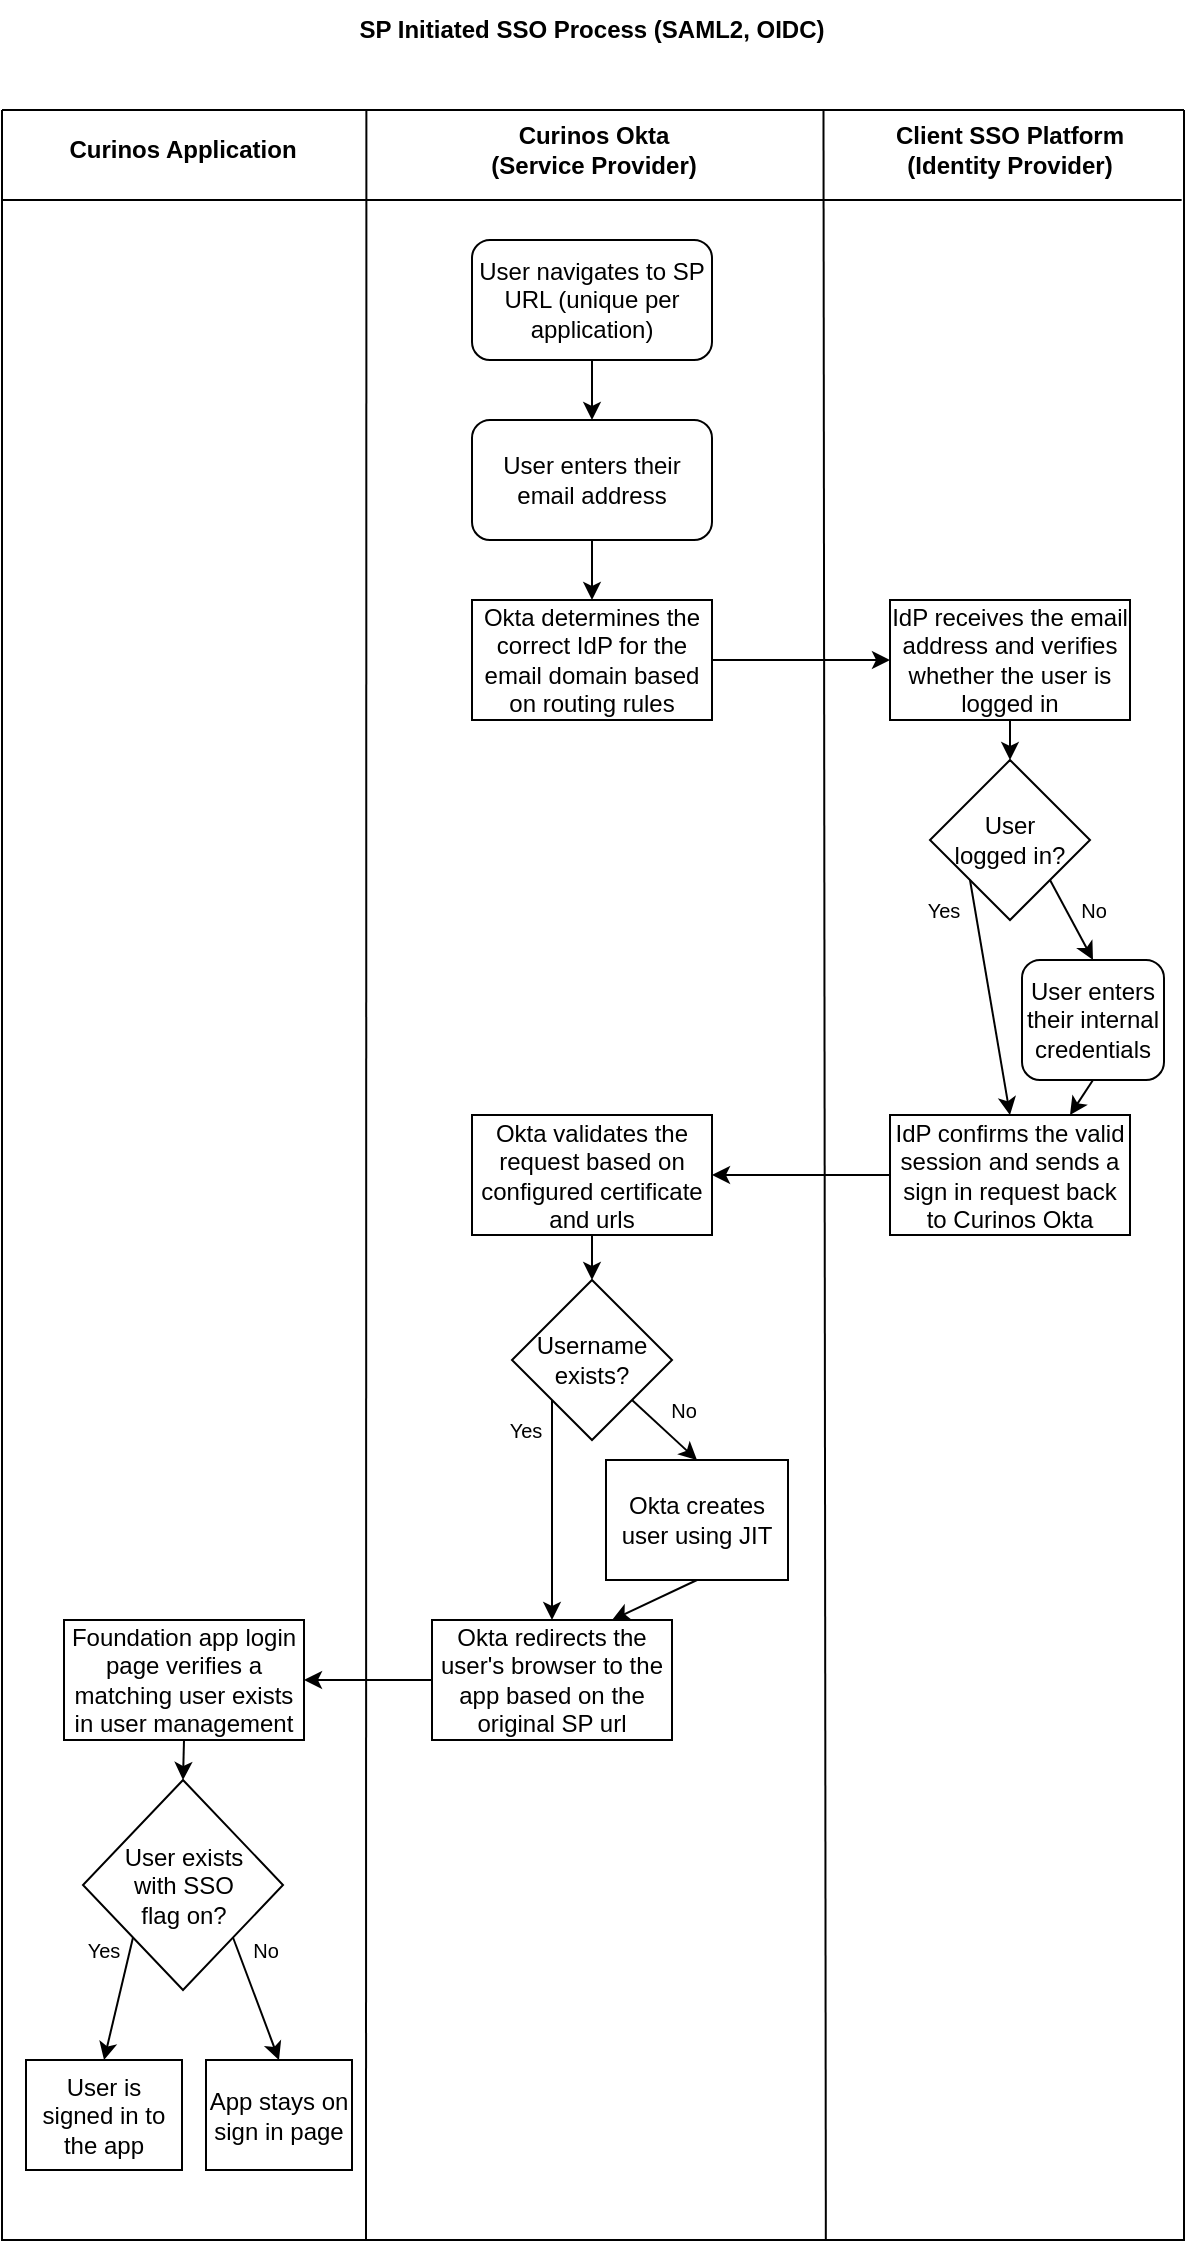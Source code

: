 <mxfile version="23.0.1" type="github" pages="2">
  <diagram id="prtHgNgQTEPvFCAcTncT" name="Page-1">
    <mxGraphModel dx="1304" dy="678" grid="1" gridSize="10" guides="1" tooltips="1" connect="1" arrows="1" fold="1" page="1" pageScale="1" pageWidth="827" pageHeight="1169" math="0" shadow="0">
      <root>
        <mxCell id="0" />
        <mxCell id="1" parent="0" />
        <mxCell id="BegDkbqegO8Gi961gScc-64" value="" style="swimlane;startSize=0;" vertex="1" parent="1">
          <mxGeometry x="118" y="75" width="591" height="1065" as="geometry" />
        </mxCell>
        <mxCell id="BegDkbqegO8Gi961gScc-70" value="&lt;b&gt;Curinos Application&lt;/b&gt;" style="text;strokeColor=none;align=center;fillColor=none;html=1;verticalAlign=middle;whiteSpace=wrap;rounded=0;" vertex="1" parent="BegDkbqegO8Gi961gScc-64">
          <mxGeometry x="31" y="5" width="119" height="30" as="geometry" />
        </mxCell>
        <mxCell id="BegDkbqegO8Gi961gScc-71" value="&lt;b&gt;Curinos Okta (Service Provider)&lt;/b&gt;" style="text;strokeColor=none;align=center;fillColor=none;html=1;verticalAlign=middle;whiteSpace=wrap;rounded=0;" vertex="1" parent="BegDkbqegO8Gi961gScc-64">
          <mxGeometry x="242" y="5" width="108" height="30" as="geometry" />
        </mxCell>
        <mxCell id="BegDkbqegO8Gi961gScc-73" value="&lt;b&gt;Client SSO Platform (Identity Provider)&lt;/b&gt;" style="text;strokeColor=none;align=center;fillColor=none;html=1;verticalAlign=middle;whiteSpace=wrap;rounded=0;" vertex="1" parent="BegDkbqegO8Gi961gScc-64">
          <mxGeometry x="441" y="5" width="126" height="30" as="geometry" />
        </mxCell>
        <mxCell id="BegDkbqegO8Gi961gScc-75" value="User navigates to SP URL (unique per application)" style="rounded=1;whiteSpace=wrap;html=1;" vertex="1" parent="BegDkbqegO8Gi961gScc-64">
          <mxGeometry x="235" y="65" width="120" height="60" as="geometry" />
        </mxCell>
        <mxCell id="BegDkbqegO8Gi961gScc-77" value="User enters their email address" style="rounded=1;whiteSpace=wrap;html=1;" vertex="1" parent="BegDkbqegO8Gi961gScc-64">
          <mxGeometry x="235" y="155" width="120" height="60" as="geometry" />
        </mxCell>
        <mxCell id="BegDkbqegO8Gi961gScc-76" value="" style="endArrow=classic;html=1;rounded=0;exitX=0.5;exitY=1;exitDx=0;exitDy=0;entryX=0.5;entryY=0;entryDx=0;entryDy=0;" edge="1" parent="BegDkbqegO8Gi961gScc-64" source="BegDkbqegO8Gi961gScc-75" target="BegDkbqegO8Gi961gScc-77">
          <mxGeometry width="50" height="50" relative="1" as="geometry">
            <mxPoint x="311" y="175" as="sourcePoint" />
            <mxPoint x="361" y="125" as="targetPoint" />
          </mxGeometry>
        </mxCell>
        <mxCell id="BegDkbqegO8Gi961gScc-80" value="Okta determines the correct IdP for the email domain based on routing rules" style="rounded=0;whiteSpace=wrap;html=1;" vertex="1" parent="BegDkbqegO8Gi961gScc-64">
          <mxGeometry x="235" y="245" width="120" height="60" as="geometry" />
        </mxCell>
        <mxCell id="BegDkbqegO8Gi961gScc-81" value="" style="endArrow=classic;html=1;rounded=0;exitX=0.5;exitY=1;exitDx=0;exitDy=0;entryX=0.5;entryY=0;entryDx=0;entryDy=0;" edge="1" parent="BegDkbqegO8Gi961gScc-64" source="BegDkbqegO8Gi961gScc-77" target="BegDkbqegO8Gi961gScc-80">
          <mxGeometry width="50" height="50" relative="1" as="geometry">
            <mxPoint x="311" y="235" as="sourcePoint" />
            <mxPoint x="361" y="185" as="targetPoint" />
          </mxGeometry>
        </mxCell>
        <mxCell id="BegDkbqegO8Gi961gScc-68" value="" style="endArrow=none;html=1;rounded=0;entryX=0.25;entryY=0;entryDx=0;entryDy=0;exitX=0.289;exitY=1;exitDx=0;exitDy=0;exitPerimeter=0;" edge="1" parent="BegDkbqegO8Gi961gScc-64">
          <mxGeometry width="50" height="50" relative="1" as="geometry">
            <mxPoint x="181.999" y="1065" as="sourcePoint" />
            <mxPoint x="182.2" as="targetPoint" />
          </mxGeometry>
        </mxCell>
        <mxCell id="BegDkbqegO8Gi961gScc-83" value="IdP receives the email address and verifies whether the user is logged in" style="rounded=0;whiteSpace=wrap;html=1;" vertex="1" parent="BegDkbqegO8Gi961gScc-64">
          <mxGeometry x="444" y="245" width="120" height="60" as="geometry" />
        </mxCell>
        <mxCell id="BegDkbqegO8Gi961gScc-84" value="" style="endArrow=classic;html=1;rounded=0;entryX=0;entryY=0.5;entryDx=0;entryDy=0;exitX=1;exitY=0.5;exitDx=0;exitDy=0;" edge="1" parent="BegDkbqegO8Gi961gScc-64" source="BegDkbqegO8Gi961gScc-80" target="BegDkbqegO8Gi961gScc-83">
          <mxGeometry width="50" height="50" relative="1" as="geometry">
            <mxPoint x="321" y="265" as="sourcePoint" />
            <mxPoint x="371" y="215" as="targetPoint" />
          </mxGeometry>
        </mxCell>
        <mxCell id="BegDkbqegO8Gi961gScc-85" value="User &lt;br&gt;logged in?" style="rhombus;whiteSpace=wrap;html=1;" vertex="1" parent="BegDkbqegO8Gi961gScc-64">
          <mxGeometry x="464" y="325" width="80" height="80" as="geometry" />
        </mxCell>
        <mxCell id="BegDkbqegO8Gi961gScc-86" value="" style="endArrow=classic;html=1;rounded=0;entryX=0.5;entryY=0;entryDx=0;entryDy=0;exitX=0.5;exitY=1;exitDx=0;exitDy=0;" edge="1" parent="BegDkbqegO8Gi961gScc-64" source="BegDkbqegO8Gi961gScc-83" target="BegDkbqegO8Gi961gScc-85">
          <mxGeometry width="50" height="50" relative="1" as="geometry">
            <mxPoint x="411" y="365" as="sourcePoint" />
            <mxPoint x="461" y="315" as="targetPoint" />
          </mxGeometry>
        </mxCell>
        <mxCell id="BegDkbqegO8Gi961gScc-88" value="" style="endArrow=classic;html=1;rounded=0;exitX=1;exitY=1;exitDx=0;exitDy=0;entryX=0.5;entryY=0;entryDx=0;entryDy=0;" edge="1" parent="BegDkbqegO8Gi961gScc-64" source="BegDkbqegO8Gi961gScc-85" target="BegDkbqegO8Gi961gScc-90">
          <mxGeometry width="50" height="50" relative="1" as="geometry">
            <mxPoint x="501" y="465" as="sourcePoint" />
            <mxPoint x="551" y="415" as="targetPoint" />
          </mxGeometry>
        </mxCell>
        <mxCell id="BegDkbqegO8Gi961gScc-90" value="User enters their internal credentials" style="rounded=1;whiteSpace=wrap;html=1;" vertex="1" parent="BegDkbqegO8Gi961gScc-64">
          <mxGeometry x="510" y="425" width="71" height="60" as="geometry" />
        </mxCell>
        <mxCell id="BegDkbqegO8Gi961gScc-91" value="IdP confirms the valid session and sends a sign in request back to Curinos Okta" style="rounded=0;whiteSpace=wrap;html=1;" vertex="1" parent="BegDkbqegO8Gi961gScc-64">
          <mxGeometry x="444" y="502.5" width="120" height="60" as="geometry" />
        </mxCell>
        <mxCell id="BegDkbqegO8Gi961gScc-92" value="" style="endArrow=classic;html=1;rounded=0;exitX=0;exitY=1;exitDx=0;exitDy=0;entryX=0.5;entryY=0;entryDx=0;entryDy=0;" edge="1" parent="BegDkbqegO8Gi961gScc-64" source="BegDkbqegO8Gi961gScc-85" target="BegDkbqegO8Gi961gScc-91">
          <mxGeometry width="50" height="50" relative="1" as="geometry">
            <mxPoint x="331" y="495" as="sourcePoint" />
            <mxPoint x="381" y="445" as="targetPoint" />
          </mxGeometry>
        </mxCell>
        <mxCell id="BegDkbqegO8Gi961gScc-93" value="" style="endArrow=classic;html=1;rounded=0;exitX=0.5;exitY=1;exitDx=0;exitDy=0;entryX=0.75;entryY=0;entryDx=0;entryDy=0;" edge="1" parent="BegDkbqegO8Gi961gScc-64" source="BegDkbqegO8Gi961gScc-90" target="BegDkbqegO8Gi961gScc-91">
          <mxGeometry width="50" height="50" relative="1" as="geometry">
            <mxPoint x="331" y="495" as="sourcePoint" />
            <mxPoint x="381" y="445" as="targetPoint" />
          </mxGeometry>
        </mxCell>
        <mxCell id="BegDkbqegO8Gi961gScc-95" value="&lt;font style=&quot;font-size: 10px;&quot;&gt;Yes&lt;/font&gt;" style="text;strokeColor=none;align=center;fillColor=none;html=1;verticalAlign=middle;whiteSpace=wrap;rounded=0;" vertex="1" parent="BegDkbqegO8Gi961gScc-64">
          <mxGeometry x="441" y="385" width="60" height="30" as="geometry" />
        </mxCell>
        <mxCell id="BegDkbqegO8Gi961gScc-96" value="&lt;font style=&quot;font-size: 10px;&quot;&gt;No&lt;/font&gt;" style="text;strokeColor=none;align=center;fillColor=none;html=1;verticalAlign=middle;whiteSpace=wrap;rounded=0;" vertex="1" parent="BegDkbqegO8Gi961gScc-64">
          <mxGeometry x="515.5" y="385" width="60" height="30" as="geometry" />
        </mxCell>
        <mxCell id="BegDkbqegO8Gi961gScc-97" value="Okta validates the request based on configured certificate and urls" style="rounded=0;whiteSpace=wrap;html=1;" vertex="1" parent="BegDkbqegO8Gi961gScc-64">
          <mxGeometry x="235" y="502.5" width="120" height="60" as="geometry" />
        </mxCell>
        <mxCell id="BegDkbqegO8Gi961gScc-98" value="" style="endArrow=classic;html=1;rounded=0;exitX=0;exitY=0.5;exitDx=0;exitDy=0;entryX=1;entryY=0.5;entryDx=0;entryDy=0;" edge="1" parent="BegDkbqegO8Gi961gScc-64" source="BegDkbqegO8Gi961gScc-91" target="BegDkbqegO8Gi961gScc-97">
          <mxGeometry width="50" height="50" relative="1" as="geometry">
            <mxPoint x="371" y="535" as="sourcePoint" />
            <mxPoint x="421" y="485" as="targetPoint" />
          </mxGeometry>
        </mxCell>
        <mxCell id="BegDkbqegO8Gi961gScc-72" value="" style="endArrow=none;html=1;rounded=0;entryX=0.998;entryY=0.087;entryDx=0;entryDy=0;entryPerimeter=0;exitX=0;exitY=0.087;exitDx=0;exitDy=0;exitPerimeter=0;" edge="1" parent="BegDkbqegO8Gi961gScc-64">
          <mxGeometry width="50" height="50" relative="1" as="geometry">
            <mxPoint y="45.005" as="sourcePoint" />
            <mxPoint x="589.818" y="45.005" as="targetPoint" />
          </mxGeometry>
        </mxCell>
        <mxCell id="BegDkbqegO8Gi961gScc-99" value="Username exists?" style="rhombus;whiteSpace=wrap;html=1;" vertex="1" parent="BegDkbqegO8Gi961gScc-64">
          <mxGeometry x="255" y="585" width="80" height="80" as="geometry" />
        </mxCell>
        <mxCell id="BegDkbqegO8Gi961gScc-100" value="" style="endArrow=classic;html=1;rounded=0;exitX=0.5;exitY=1;exitDx=0;exitDy=0;entryX=0.5;entryY=0;entryDx=0;entryDy=0;" edge="1" parent="BegDkbqegO8Gi961gScc-64" source="BegDkbqegO8Gi961gScc-97" target="BegDkbqegO8Gi961gScc-99">
          <mxGeometry width="50" height="50" relative="1" as="geometry">
            <mxPoint x="291" y="625" as="sourcePoint" />
            <mxPoint x="341" y="575" as="targetPoint" />
          </mxGeometry>
        </mxCell>
        <mxCell id="BegDkbqegO8Gi961gScc-101" value="" style="endArrow=classic;html=1;rounded=0;exitX=1;exitY=1;exitDx=0;exitDy=0;entryX=0.5;entryY=0;entryDx=0;entryDy=0;" edge="1" parent="BegDkbqegO8Gi961gScc-64" source="BegDkbqegO8Gi961gScc-99" target="BegDkbqegO8Gi961gScc-102">
          <mxGeometry width="50" height="50" relative="1" as="geometry">
            <mxPoint x="331" y="775" as="sourcePoint" />
            <mxPoint x="351" y="695" as="targetPoint" />
          </mxGeometry>
        </mxCell>
        <mxCell id="BegDkbqegO8Gi961gScc-102" value="Okta creates user using JIT" style="rounded=0;whiteSpace=wrap;html=1;" vertex="1" parent="BegDkbqegO8Gi961gScc-64">
          <mxGeometry x="302" y="675" width="91" height="60" as="geometry" />
        </mxCell>
        <mxCell id="BegDkbqegO8Gi961gScc-103" value="&lt;font style=&quot;font-size: 10px;&quot;&gt;No&lt;/font&gt;" style="text;strokeColor=none;align=center;fillColor=none;html=1;verticalAlign=middle;whiteSpace=wrap;rounded=0;" vertex="1" parent="BegDkbqegO8Gi961gScc-64">
          <mxGeometry x="311" y="635" width="60" height="30" as="geometry" />
        </mxCell>
        <mxCell id="BegDkbqegO8Gi961gScc-105" value="" style="endArrow=classic;html=1;rounded=0;exitX=0;exitY=1;exitDx=0;exitDy=0;entryX=0.5;entryY=0;entryDx=0;entryDy=0;" edge="1" parent="BegDkbqegO8Gi961gScc-64" source="BegDkbqegO8Gi961gScc-99" target="BegDkbqegO8Gi961gScc-108">
          <mxGeometry width="50" height="50" relative="1" as="geometry">
            <mxPoint x="221" y="775" as="sourcePoint" />
            <mxPoint x="295" y="795" as="targetPoint" />
          </mxGeometry>
        </mxCell>
        <mxCell id="BegDkbqegO8Gi961gScc-106" value="" style="endArrow=classic;html=1;rounded=0;exitX=0.5;exitY=1;exitDx=0;exitDy=0;entryX=0.75;entryY=0;entryDx=0;entryDy=0;" edge="1" parent="BegDkbqegO8Gi961gScc-64" source="BegDkbqegO8Gi961gScc-102" target="BegDkbqegO8Gi961gScc-108">
          <mxGeometry width="50" height="50" relative="1" as="geometry">
            <mxPoint x="261" y="775" as="sourcePoint" />
            <mxPoint x="315" y="815" as="targetPoint" />
          </mxGeometry>
        </mxCell>
        <mxCell id="BegDkbqegO8Gi961gScc-107" value="&lt;font style=&quot;font-size: 10px;&quot;&gt;Yes&lt;/font&gt;" style="text;strokeColor=none;align=center;fillColor=none;html=1;verticalAlign=middle;whiteSpace=wrap;rounded=0;" vertex="1" parent="BegDkbqegO8Gi961gScc-64">
          <mxGeometry x="232" y="645" width="60" height="30" as="geometry" />
        </mxCell>
        <mxCell id="BegDkbqegO8Gi961gScc-108" value="Okta redirects the user&#39;s browser to the app based on the original SP url" style="rounded=0;whiteSpace=wrap;html=1;" vertex="1" parent="BegDkbqegO8Gi961gScc-64">
          <mxGeometry x="215" y="755" width="120" height="60" as="geometry" />
        </mxCell>
        <mxCell id="BegDkbqegO8Gi961gScc-109" value="Foundation app login page verifies a matching user exists in user management" style="rounded=0;whiteSpace=wrap;html=1;" vertex="1" parent="BegDkbqegO8Gi961gScc-64">
          <mxGeometry x="31" y="755" width="120" height="60" as="geometry" />
        </mxCell>
        <mxCell id="BegDkbqegO8Gi961gScc-110" value="" style="endArrow=classic;html=1;rounded=0;exitX=0;exitY=0.5;exitDx=0;exitDy=0;entryX=1;entryY=0.5;entryDx=0;entryDy=0;" edge="1" parent="BegDkbqegO8Gi961gScc-64" source="BegDkbqegO8Gi961gScc-108" target="BegDkbqegO8Gi961gScc-109">
          <mxGeometry width="50" height="50" relative="1" as="geometry">
            <mxPoint x="261" y="775" as="sourcePoint" />
            <mxPoint x="311" y="725" as="targetPoint" />
          </mxGeometry>
        </mxCell>
        <mxCell id="BegDkbqegO8Gi961gScc-112" value="User exists &lt;br&gt;with SSO &lt;br&gt;flag on?" style="rhombus;whiteSpace=wrap;html=1;" vertex="1" parent="BegDkbqegO8Gi961gScc-64">
          <mxGeometry x="40.5" y="835" width="100" height="105" as="geometry" />
        </mxCell>
        <mxCell id="BegDkbqegO8Gi961gScc-113" value="" style="endArrow=classic;html=1;rounded=0;exitX=0.5;exitY=1;exitDx=0;exitDy=0;entryX=0.5;entryY=0;entryDx=0;entryDy=0;" edge="1" parent="BegDkbqegO8Gi961gScc-64" source="BegDkbqegO8Gi961gScc-109" target="BegDkbqegO8Gi961gScc-112">
          <mxGeometry width="50" height="50" relative="1" as="geometry">
            <mxPoint x="162" y="855" as="sourcePoint" />
            <mxPoint x="212" y="805" as="targetPoint" />
          </mxGeometry>
        </mxCell>
        <mxCell id="BegDkbqegO8Gi961gScc-114" value="App stays on sign in page" style="rounded=0;whiteSpace=wrap;html=1;" vertex="1" parent="BegDkbqegO8Gi961gScc-64">
          <mxGeometry x="102" y="975" width="73" height="55" as="geometry" />
        </mxCell>
        <mxCell id="BegDkbqegO8Gi961gScc-115" value="" style="endArrow=classic;html=1;rounded=0;exitX=1;exitY=1;exitDx=0;exitDy=0;entryX=0.5;entryY=0;entryDx=0;entryDy=0;" edge="1" parent="BegDkbqegO8Gi961gScc-64" source="BegDkbqegO8Gi961gScc-112" target="BegDkbqegO8Gi961gScc-114">
          <mxGeometry width="50" height="50" relative="1" as="geometry">
            <mxPoint x="252" y="845" as="sourcePoint" />
            <mxPoint x="302" y="795" as="targetPoint" />
          </mxGeometry>
        </mxCell>
        <mxCell id="BegDkbqegO8Gi961gScc-116" value="User is signed in to the app" style="rounded=0;whiteSpace=wrap;html=1;" vertex="1" parent="BegDkbqegO8Gi961gScc-64">
          <mxGeometry x="12" y="975" width="78" height="55" as="geometry" />
        </mxCell>
        <mxCell id="BegDkbqegO8Gi961gScc-117" value="" style="endArrow=classic;html=1;rounded=0;exitX=0;exitY=1;exitDx=0;exitDy=0;entryX=0.5;entryY=0;entryDx=0;entryDy=0;" edge="1" parent="BegDkbqegO8Gi961gScc-64" source="BegDkbqegO8Gi961gScc-112" target="BegDkbqegO8Gi961gScc-116">
          <mxGeometry width="50" height="50" relative="1" as="geometry">
            <mxPoint x="252" y="845" as="sourcePoint" />
            <mxPoint x="302" y="795" as="targetPoint" />
          </mxGeometry>
        </mxCell>
        <mxCell id="BegDkbqegO8Gi961gScc-118" value="&lt;font style=&quot;font-size: 10px;&quot;&gt;Yes&lt;/font&gt;" style="text;strokeColor=none;align=center;fillColor=none;html=1;verticalAlign=middle;whiteSpace=wrap;rounded=0;" vertex="1" parent="BegDkbqegO8Gi961gScc-64">
          <mxGeometry x="21" y="905" width="60" height="30" as="geometry" />
        </mxCell>
        <mxCell id="BegDkbqegO8Gi961gScc-119" value="&lt;font style=&quot;font-size: 10px;&quot;&gt;No&lt;/font&gt;" style="text;strokeColor=none;align=center;fillColor=none;html=1;verticalAlign=middle;whiteSpace=wrap;rounded=0;" vertex="1" parent="BegDkbqegO8Gi961gScc-64">
          <mxGeometry x="102" y="905" width="60" height="30" as="geometry" />
        </mxCell>
        <mxCell id="BegDkbqegO8Gi961gScc-87" value="&lt;b&gt;SP Initiated SSO Process (SAML2, OIDC)&lt;/b&gt;" style="text;strokeColor=none;align=center;fillColor=none;html=1;verticalAlign=middle;whiteSpace=wrap;rounded=0;" vertex="1" parent="1">
          <mxGeometry x="288" y="20" width="250" height="30" as="geometry" />
        </mxCell>
        <mxCell id="BegDkbqegO8Gi961gScc-69" value="" style="endArrow=none;html=1;rounded=0;entryX=0.695;entryY=0;entryDx=0;entryDy=0;exitX=0.697;exitY=1;exitDx=0;exitDy=0;exitPerimeter=0;entryPerimeter=0;" edge="1" parent="1" source="BegDkbqegO8Gi961gScc-64" target="BegDkbqegO8Gi961gScc-64">
          <mxGeometry width="50" height="50" relative="1" as="geometry">
            <mxPoint x="530.002" y="1145" as="sourcePoint" />
            <mxPoint x="530.21" y="80" as="targetPoint" />
          </mxGeometry>
        </mxCell>
      </root>
    </mxGraphModel>
  </diagram>
  <diagram id="QVNl7mM8LNg7PhFAw8r2" name="Page-2">
    <mxGraphModel dx="1434" dy="746" grid="1" gridSize="10" guides="1" tooltips="1" connect="1" arrows="1" fold="1" page="1" pageScale="1" pageWidth="827" pageHeight="1169" math="0" shadow="0">
      <root>
        <mxCell id="0" />
        <mxCell id="1" parent="0" />
        <mxCell id="wnAe5tIJQnrDNo_xFJpX-1" value="" style="swimlane;startSize=0;" vertex="1" parent="1">
          <mxGeometry x="118" y="75" width="591" height="1065" as="geometry" />
        </mxCell>
        <mxCell id="wnAe5tIJQnrDNo_xFJpX-2" value="&lt;b&gt;Curinos Application&lt;/b&gt;" style="text;strokeColor=none;align=center;fillColor=none;html=1;verticalAlign=middle;whiteSpace=wrap;rounded=0;" vertex="1" parent="wnAe5tIJQnrDNo_xFJpX-1">
          <mxGeometry x="31" y="5" width="119" height="30" as="geometry" />
        </mxCell>
        <mxCell id="wnAe5tIJQnrDNo_xFJpX-3" value="&lt;b&gt;Curinos Okta (Service Provider)&lt;/b&gt;" style="text;strokeColor=none;align=center;fillColor=none;html=1;verticalAlign=middle;whiteSpace=wrap;rounded=0;" vertex="1" parent="wnAe5tIJQnrDNo_xFJpX-1">
          <mxGeometry x="242" y="5" width="108" height="30" as="geometry" />
        </mxCell>
        <mxCell id="wnAe5tIJQnrDNo_xFJpX-4" value="&lt;b&gt;Client SSO Platform (Identity Provider)&lt;/b&gt;" style="text;strokeColor=none;align=center;fillColor=none;html=1;verticalAlign=middle;whiteSpace=wrap;rounded=0;" vertex="1" parent="wnAe5tIJQnrDNo_xFJpX-1">
          <mxGeometry x="441" y="5" width="126" height="30" as="geometry" />
        </mxCell>
        <mxCell id="wnAe5tIJQnrDNo_xFJpX-5" value="User navigates to IdP URL (unique per client)" style="rounded=1;whiteSpace=wrap;html=1;" vertex="1" parent="wnAe5tIJQnrDNo_xFJpX-1">
          <mxGeometry x="444" y="65" width="120" height="60" as="geometry" />
        </mxCell>
        <mxCell id="wnAe5tIJQnrDNo_xFJpX-7" value="" style="endArrow=classic;html=1;rounded=0;exitX=0.5;exitY=1;exitDx=0;exitDy=0;entryX=0.5;entryY=0;entryDx=0;entryDy=0;" edge="1" parent="wnAe5tIJQnrDNo_xFJpX-1" source="wnAe5tIJQnrDNo_xFJpX-5" target="wnAe5tIJQnrDNo_xFJpX-13">
          <mxGeometry width="50" height="50" relative="1" as="geometry">
            <mxPoint x="311" y="175" as="sourcePoint" />
            <mxPoint x="504" y="155" as="targetPoint" />
          </mxGeometry>
        </mxCell>
        <mxCell id="wnAe5tIJQnrDNo_xFJpX-10" value="" style="endArrow=none;html=1;rounded=0;entryX=0.25;entryY=0;entryDx=0;entryDy=0;exitX=0.289;exitY=1;exitDx=0;exitDy=0;exitPerimeter=0;" edge="1" parent="wnAe5tIJQnrDNo_xFJpX-1">
          <mxGeometry width="50" height="50" relative="1" as="geometry">
            <mxPoint x="181.999" y="1065" as="sourcePoint" />
            <mxPoint x="182.2" as="targetPoint" />
          </mxGeometry>
        </mxCell>
        <mxCell id="wnAe5tIJQnrDNo_xFJpX-13" value="User &lt;br&gt;logged in?" style="rhombus;whiteSpace=wrap;html=1;" vertex="1" parent="wnAe5tIJQnrDNo_xFJpX-1">
          <mxGeometry x="464" y="145" width="80" height="80" as="geometry" />
        </mxCell>
        <mxCell id="wnAe5tIJQnrDNo_xFJpX-15" value="" style="endArrow=classic;html=1;rounded=0;exitX=1;exitY=1;exitDx=0;exitDy=0;entryX=0.5;entryY=0;entryDx=0;entryDy=0;" edge="1" parent="wnAe5tIJQnrDNo_xFJpX-1" source="wnAe5tIJQnrDNo_xFJpX-13" target="wnAe5tIJQnrDNo_xFJpX-16">
          <mxGeometry width="50" height="50" relative="1" as="geometry">
            <mxPoint x="501" y="465" as="sourcePoint" />
            <mxPoint x="551" y="415" as="targetPoint" />
          </mxGeometry>
        </mxCell>
        <mxCell id="wnAe5tIJQnrDNo_xFJpX-16" value="User enters their internal credentials" style="rounded=1;whiteSpace=wrap;html=1;" vertex="1" parent="wnAe5tIJQnrDNo_xFJpX-1">
          <mxGeometry x="510" y="245" width="71" height="60" as="geometry" />
        </mxCell>
        <mxCell id="wnAe5tIJQnrDNo_xFJpX-17" value="IdP confirms the valid session and sends a sign in request to Curinos Okta" style="rounded=0;whiteSpace=wrap;html=1;" vertex="1" parent="wnAe5tIJQnrDNo_xFJpX-1">
          <mxGeometry x="444" y="322.5" width="120" height="60" as="geometry" />
        </mxCell>
        <mxCell id="wnAe5tIJQnrDNo_xFJpX-18" value="" style="endArrow=classic;html=1;rounded=0;exitX=0;exitY=1;exitDx=0;exitDy=0;entryX=0.5;entryY=0;entryDx=0;entryDy=0;" edge="1" parent="wnAe5tIJQnrDNo_xFJpX-1" source="wnAe5tIJQnrDNo_xFJpX-13" target="wnAe5tIJQnrDNo_xFJpX-17">
          <mxGeometry width="50" height="50" relative="1" as="geometry">
            <mxPoint x="331" y="495" as="sourcePoint" />
            <mxPoint x="381" y="445" as="targetPoint" />
          </mxGeometry>
        </mxCell>
        <mxCell id="wnAe5tIJQnrDNo_xFJpX-19" value="" style="endArrow=classic;html=1;rounded=0;exitX=0.5;exitY=1;exitDx=0;exitDy=0;entryX=0.75;entryY=0;entryDx=0;entryDy=0;" edge="1" parent="wnAe5tIJQnrDNo_xFJpX-1" source="wnAe5tIJQnrDNo_xFJpX-16" target="wnAe5tIJQnrDNo_xFJpX-17">
          <mxGeometry width="50" height="50" relative="1" as="geometry">
            <mxPoint x="331" y="495" as="sourcePoint" />
            <mxPoint x="381" y="445" as="targetPoint" />
          </mxGeometry>
        </mxCell>
        <mxCell id="wnAe5tIJQnrDNo_xFJpX-20" value="&lt;font style=&quot;font-size: 10px;&quot;&gt;Yes&lt;/font&gt;" style="text;strokeColor=none;align=center;fillColor=none;html=1;verticalAlign=middle;whiteSpace=wrap;rounded=0;" vertex="1" parent="wnAe5tIJQnrDNo_xFJpX-1">
          <mxGeometry x="441" y="205" width="60" height="30" as="geometry" />
        </mxCell>
        <mxCell id="wnAe5tIJQnrDNo_xFJpX-21" value="&lt;font style=&quot;font-size: 10px;&quot;&gt;No&lt;/font&gt;" style="text;strokeColor=none;align=center;fillColor=none;html=1;verticalAlign=middle;whiteSpace=wrap;rounded=0;" vertex="1" parent="wnAe5tIJQnrDNo_xFJpX-1">
          <mxGeometry x="515.5" y="195" width="60" height="30" as="geometry" />
        </mxCell>
        <mxCell id="wnAe5tIJQnrDNo_xFJpX-22" value="Okta validates the request based on configured certificate and urls" style="rounded=0;whiteSpace=wrap;html=1;" vertex="1" parent="wnAe5tIJQnrDNo_xFJpX-1">
          <mxGeometry x="235" y="322.5" width="120" height="60" as="geometry" />
        </mxCell>
        <mxCell id="wnAe5tIJQnrDNo_xFJpX-23" value="" style="endArrow=classic;html=1;rounded=0;exitX=0;exitY=0.5;exitDx=0;exitDy=0;entryX=1;entryY=0.5;entryDx=0;entryDy=0;" edge="1" parent="wnAe5tIJQnrDNo_xFJpX-1" source="wnAe5tIJQnrDNo_xFJpX-17" target="wnAe5tIJQnrDNo_xFJpX-22">
          <mxGeometry width="50" height="50" relative="1" as="geometry">
            <mxPoint x="371" y="535" as="sourcePoint" />
            <mxPoint x="421" y="485" as="targetPoint" />
          </mxGeometry>
        </mxCell>
        <mxCell id="wnAe5tIJQnrDNo_xFJpX-24" value="" style="endArrow=none;html=1;rounded=0;entryX=0.998;entryY=0.087;entryDx=0;entryDy=0;entryPerimeter=0;exitX=0;exitY=0.087;exitDx=0;exitDy=0;exitPerimeter=0;" edge="1" parent="wnAe5tIJQnrDNo_xFJpX-1">
          <mxGeometry width="50" height="50" relative="1" as="geometry">
            <mxPoint y="45.005" as="sourcePoint" />
            <mxPoint x="589.818" y="45.005" as="targetPoint" />
          </mxGeometry>
        </mxCell>
        <mxCell id="wnAe5tIJQnrDNo_xFJpX-25" value="Username exists?" style="rhombus;whiteSpace=wrap;html=1;" vertex="1" parent="wnAe5tIJQnrDNo_xFJpX-1">
          <mxGeometry x="255" y="405" width="80" height="80" as="geometry" />
        </mxCell>
        <mxCell id="wnAe5tIJQnrDNo_xFJpX-26" value="" style="endArrow=classic;html=1;rounded=0;exitX=0.5;exitY=1;exitDx=0;exitDy=0;entryX=0.5;entryY=0;entryDx=0;entryDy=0;" edge="1" parent="wnAe5tIJQnrDNo_xFJpX-1" source="wnAe5tIJQnrDNo_xFJpX-22" target="wnAe5tIJQnrDNo_xFJpX-25">
          <mxGeometry width="50" height="50" relative="1" as="geometry">
            <mxPoint x="291" y="625" as="sourcePoint" />
            <mxPoint x="341" y="575" as="targetPoint" />
          </mxGeometry>
        </mxCell>
        <mxCell id="wnAe5tIJQnrDNo_xFJpX-27" value="" style="endArrow=classic;html=1;rounded=0;exitX=1;exitY=1;exitDx=0;exitDy=0;entryX=0.5;entryY=0;entryDx=0;entryDy=0;" edge="1" parent="wnAe5tIJQnrDNo_xFJpX-1" source="wnAe5tIJQnrDNo_xFJpX-25" target="wnAe5tIJQnrDNo_xFJpX-28">
          <mxGeometry width="50" height="50" relative="1" as="geometry">
            <mxPoint x="331" y="775" as="sourcePoint" />
            <mxPoint x="351" y="695" as="targetPoint" />
          </mxGeometry>
        </mxCell>
        <mxCell id="wnAe5tIJQnrDNo_xFJpX-28" value="Okta creates user using JIT" style="rounded=0;whiteSpace=wrap;html=1;" vertex="1" parent="wnAe5tIJQnrDNo_xFJpX-1">
          <mxGeometry x="302" y="495" width="91" height="60" as="geometry" />
        </mxCell>
        <mxCell id="wnAe5tIJQnrDNo_xFJpX-29" value="&lt;font style=&quot;font-size: 10px;&quot;&gt;No&lt;/font&gt;" style="text;strokeColor=none;align=center;fillColor=none;html=1;verticalAlign=middle;whiteSpace=wrap;rounded=0;" vertex="1" parent="wnAe5tIJQnrDNo_xFJpX-1">
          <mxGeometry x="302" y="455" width="60" height="30" as="geometry" />
        </mxCell>
        <mxCell id="wnAe5tIJQnrDNo_xFJpX-30" value="" style="endArrow=classic;html=1;rounded=0;exitX=0;exitY=1;exitDx=0;exitDy=0;entryX=0;entryY=0;entryDx=0;entryDy=0;" edge="1" parent="wnAe5tIJQnrDNo_xFJpX-1" source="wnAe5tIJQnrDNo_xFJpX-25" target="wnAe5tIJQnrDNo_xFJpX-47">
          <mxGeometry width="50" height="50" relative="1" as="geometry">
            <mxPoint x="221" y="775" as="sourcePoint" />
            <mxPoint x="295" y="795" as="targetPoint" />
          </mxGeometry>
        </mxCell>
        <mxCell id="wnAe5tIJQnrDNo_xFJpX-31" value="" style="endArrow=classic;html=1;rounded=0;exitX=0.5;exitY=1;exitDx=0;exitDy=0;entryX=1;entryY=0;entryDx=0;entryDy=0;" edge="1" parent="wnAe5tIJQnrDNo_xFJpX-1" source="wnAe5tIJQnrDNo_xFJpX-28" target="wnAe5tIJQnrDNo_xFJpX-47">
          <mxGeometry width="50" height="50" relative="1" as="geometry">
            <mxPoint x="261" y="775" as="sourcePoint" />
            <mxPoint x="315" y="815" as="targetPoint" />
          </mxGeometry>
        </mxCell>
        <mxCell id="wnAe5tIJQnrDNo_xFJpX-32" value="&lt;font style=&quot;font-size: 10px;&quot;&gt;Yes&lt;/font&gt;" style="text;strokeColor=none;align=center;fillColor=none;html=1;verticalAlign=middle;whiteSpace=wrap;rounded=0;" vertex="1" parent="wnAe5tIJQnrDNo_xFJpX-1">
          <mxGeometry x="232" y="455" width="60" height="30" as="geometry" />
        </mxCell>
        <mxCell id="wnAe5tIJQnrDNo_xFJpX-33" value="Okta redirects the user&#39;s browser to the correct app based on the Relay State" style="rounded=0;whiteSpace=wrap;html=1;" vertex="1" parent="wnAe5tIJQnrDNo_xFJpX-1">
          <mxGeometry x="236" y="700" width="120" height="60" as="geometry" />
        </mxCell>
        <mxCell id="wnAe5tIJQnrDNo_xFJpX-34" value="Foundation app login page verifies a matching user exists in user management" style="rounded=0;whiteSpace=wrap;html=1;" vertex="1" parent="wnAe5tIJQnrDNo_xFJpX-1">
          <mxGeometry x="28" y="700" width="120" height="60" as="geometry" />
        </mxCell>
        <mxCell id="wnAe5tIJQnrDNo_xFJpX-35" value="" style="endArrow=classic;html=1;rounded=0;exitX=0;exitY=0.5;exitDx=0;exitDy=0;entryX=1;entryY=0.5;entryDx=0;entryDy=0;" edge="1" parent="wnAe5tIJQnrDNo_xFJpX-1" source="wnAe5tIJQnrDNo_xFJpX-33" target="wnAe5tIJQnrDNo_xFJpX-34">
          <mxGeometry width="50" height="50" relative="1" as="geometry">
            <mxPoint x="261" y="775" as="sourcePoint" />
            <mxPoint x="311" y="725" as="targetPoint" />
          </mxGeometry>
        </mxCell>
        <mxCell id="wnAe5tIJQnrDNo_xFJpX-36" value="User exists &lt;br&gt;with SSO &lt;br&gt;flag on?" style="rhombus;whiteSpace=wrap;html=1;" vertex="1" parent="wnAe5tIJQnrDNo_xFJpX-1">
          <mxGeometry x="37.5" y="780" width="100" height="105" as="geometry" />
        </mxCell>
        <mxCell id="wnAe5tIJQnrDNo_xFJpX-37" value="" style="endArrow=classic;html=1;rounded=0;exitX=0.5;exitY=1;exitDx=0;exitDy=0;entryX=0.5;entryY=0;entryDx=0;entryDy=0;" edge="1" parent="wnAe5tIJQnrDNo_xFJpX-1" source="wnAe5tIJQnrDNo_xFJpX-34" target="wnAe5tIJQnrDNo_xFJpX-36">
          <mxGeometry width="50" height="50" relative="1" as="geometry">
            <mxPoint x="162" y="855" as="sourcePoint" />
            <mxPoint x="212" y="805" as="targetPoint" />
          </mxGeometry>
        </mxCell>
        <mxCell id="wnAe5tIJQnrDNo_xFJpX-38" value="App stays on sign in page" style="rounded=0;whiteSpace=wrap;html=1;" vertex="1" parent="wnAe5tIJQnrDNo_xFJpX-1">
          <mxGeometry x="99" y="920" width="73" height="55" as="geometry" />
        </mxCell>
        <mxCell id="wnAe5tIJQnrDNo_xFJpX-39" value="" style="endArrow=classic;html=1;rounded=0;exitX=1;exitY=1;exitDx=0;exitDy=0;entryX=0.5;entryY=0;entryDx=0;entryDy=0;" edge="1" parent="wnAe5tIJQnrDNo_xFJpX-1" source="wnAe5tIJQnrDNo_xFJpX-36" target="wnAe5tIJQnrDNo_xFJpX-38">
          <mxGeometry width="50" height="50" relative="1" as="geometry">
            <mxPoint x="252" y="845" as="sourcePoint" />
            <mxPoint x="302" y="795" as="targetPoint" />
          </mxGeometry>
        </mxCell>
        <mxCell id="wnAe5tIJQnrDNo_xFJpX-40" value="User is signed in to the app" style="rounded=0;whiteSpace=wrap;html=1;" vertex="1" parent="wnAe5tIJQnrDNo_xFJpX-1">
          <mxGeometry x="9" y="920" width="78" height="55" as="geometry" />
        </mxCell>
        <mxCell id="wnAe5tIJQnrDNo_xFJpX-41" value="" style="endArrow=classic;html=1;rounded=0;exitX=0;exitY=1;exitDx=0;exitDy=0;entryX=0.5;entryY=0;entryDx=0;entryDy=0;" edge="1" parent="wnAe5tIJQnrDNo_xFJpX-1" source="wnAe5tIJQnrDNo_xFJpX-36" target="wnAe5tIJQnrDNo_xFJpX-40">
          <mxGeometry width="50" height="50" relative="1" as="geometry">
            <mxPoint x="252" y="845" as="sourcePoint" />
            <mxPoint x="302" y="795" as="targetPoint" />
          </mxGeometry>
        </mxCell>
        <mxCell id="wnAe5tIJQnrDNo_xFJpX-42" value="&lt;font style=&quot;font-size: 10px;&quot;&gt;Yes&lt;/font&gt;" style="text;strokeColor=none;align=center;fillColor=none;html=1;verticalAlign=middle;whiteSpace=wrap;rounded=0;" vertex="1" parent="wnAe5tIJQnrDNo_xFJpX-1">
          <mxGeometry x="9" y="855" width="60" height="30" as="geometry" />
        </mxCell>
        <mxCell id="wnAe5tIJQnrDNo_xFJpX-43" value="&lt;font style=&quot;font-size: 10px;&quot;&gt;No&lt;/font&gt;" style="text;strokeColor=none;align=center;fillColor=none;html=1;verticalAlign=middle;whiteSpace=wrap;rounded=0;" vertex="1" parent="wnAe5tIJQnrDNo_xFJpX-1">
          <mxGeometry x="105.5" y="855" width="60" height="30" as="geometry" />
        </mxCell>
        <mxCell id="wnAe5tIJQnrDNo_xFJpX-52" style="edgeStyle=orthogonalEdgeStyle;rounded=0;orthogonalLoop=1;jettySize=auto;html=1;exitX=1;exitY=0.5;exitDx=0;exitDy=0;entryX=1;entryY=0.5;entryDx=0;entryDy=0;" edge="1" parent="wnAe5tIJQnrDNo_xFJpX-1" source="wnAe5tIJQnrDNo_xFJpX-47" target="wnAe5tIJQnrDNo_xFJpX-49">
          <mxGeometry relative="1" as="geometry" />
        </mxCell>
        <mxCell id="wnAe5tIJQnrDNo_xFJpX-47" value="Request contains Relay State?" style="rhombus;whiteSpace=wrap;html=1;" vertex="1" parent="wnAe5tIJQnrDNo_xFJpX-1">
          <mxGeometry x="250" y="565" width="90" height="100" as="geometry" />
        </mxCell>
        <mxCell id="wnAe5tIJQnrDNo_xFJpX-48" value="" style="endArrow=classic;html=1;rounded=0;exitX=0.5;exitY=1;exitDx=0;exitDy=0;entryX=0.5;entryY=0;entryDx=0;entryDy=0;" edge="1" parent="wnAe5tIJQnrDNo_xFJpX-1" source="wnAe5tIJQnrDNo_xFJpX-47" target="wnAe5tIJQnrDNo_xFJpX-33">
          <mxGeometry width="50" height="50" relative="1" as="geometry">
            <mxPoint x="272" y="725" as="sourcePoint" />
            <mxPoint x="322" y="675" as="targetPoint" />
          </mxGeometry>
        </mxCell>
        <mxCell id="wnAe5tIJQnrDNo_xFJpX-49" value="User is directed to Curinos Okta landing page" style="rounded=0;whiteSpace=wrap;html=1;" vertex="1" parent="wnAe5tIJQnrDNo_xFJpX-1">
          <mxGeometry x="236" y="795" width="120" height="60" as="geometry" />
        </mxCell>
        <mxCell id="wnAe5tIJQnrDNo_xFJpX-50" value="&lt;font style=&quot;font-size: 10px;&quot;&gt;Yes&lt;/font&gt;" style="text;strokeColor=none;align=center;fillColor=none;html=1;verticalAlign=middle;whiteSpace=wrap;rounded=0;" vertex="1" parent="wnAe5tIJQnrDNo_xFJpX-1">
          <mxGeometry x="250" y="665" width="60" height="30" as="geometry" />
        </mxCell>
        <mxCell id="wnAe5tIJQnrDNo_xFJpX-53" value="&lt;font style=&quot;font-size: 10px;&quot;&gt;No&lt;/font&gt;" style="text;strokeColor=none;align=center;fillColor=none;html=1;verticalAlign=middle;whiteSpace=wrap;rounded=0;" vertex="1" parent="wnAe5tIJQnrDNo_xFJpX-1">
          <mxGeometry x="322" y="590" width="60" height="30" as="geometry" />
        </mxCell>
        <mxCell id="wnAe5tIJQnrDNo_xFJpX-44" value="&lt;b&gt;IdP Initiated SSO Process (SAML2 only)&lt;/b&gt;" style="text;strokeColor=none;align=center;fillColor=none;html=1;verticalAlign=middle;whiteSpace=wrap;rounded=0;" vertex="1" parent="1">
          <mxGeometry x="288" y="20" width="250" height="30" as="geometry" />
        </mxCell>
        <mxCell id="wnAe5tIJQnrDNo_xFJpX-45" value="" style="endArrow=none;html=1;rounded=0;entryX=0.695;entryY=0;entryDx=0;entryDy=0;exitX=0.697;exitY=1;exitDx=0;exitDy=0;exitPerimeter=0;entryPerimeter=0;" edge="1" parent="1" source="wnAe5tIJQnrDNo_xFJpX-1" target="wnAe5tIJQnrDNo_xFJpX-1">
          <mxGeometry width="50" height="50" relative="1" as="geometry">
            <mxPoint x="530.002" y="1145" as="sourcePoint" />
            <mxPoint x="530.21" y="80" as="targetPoint" />
          </mxGeometry>
        </mxCell>
      </root>
    </mxGraphModel>
  </diagram>
</mxfile>
